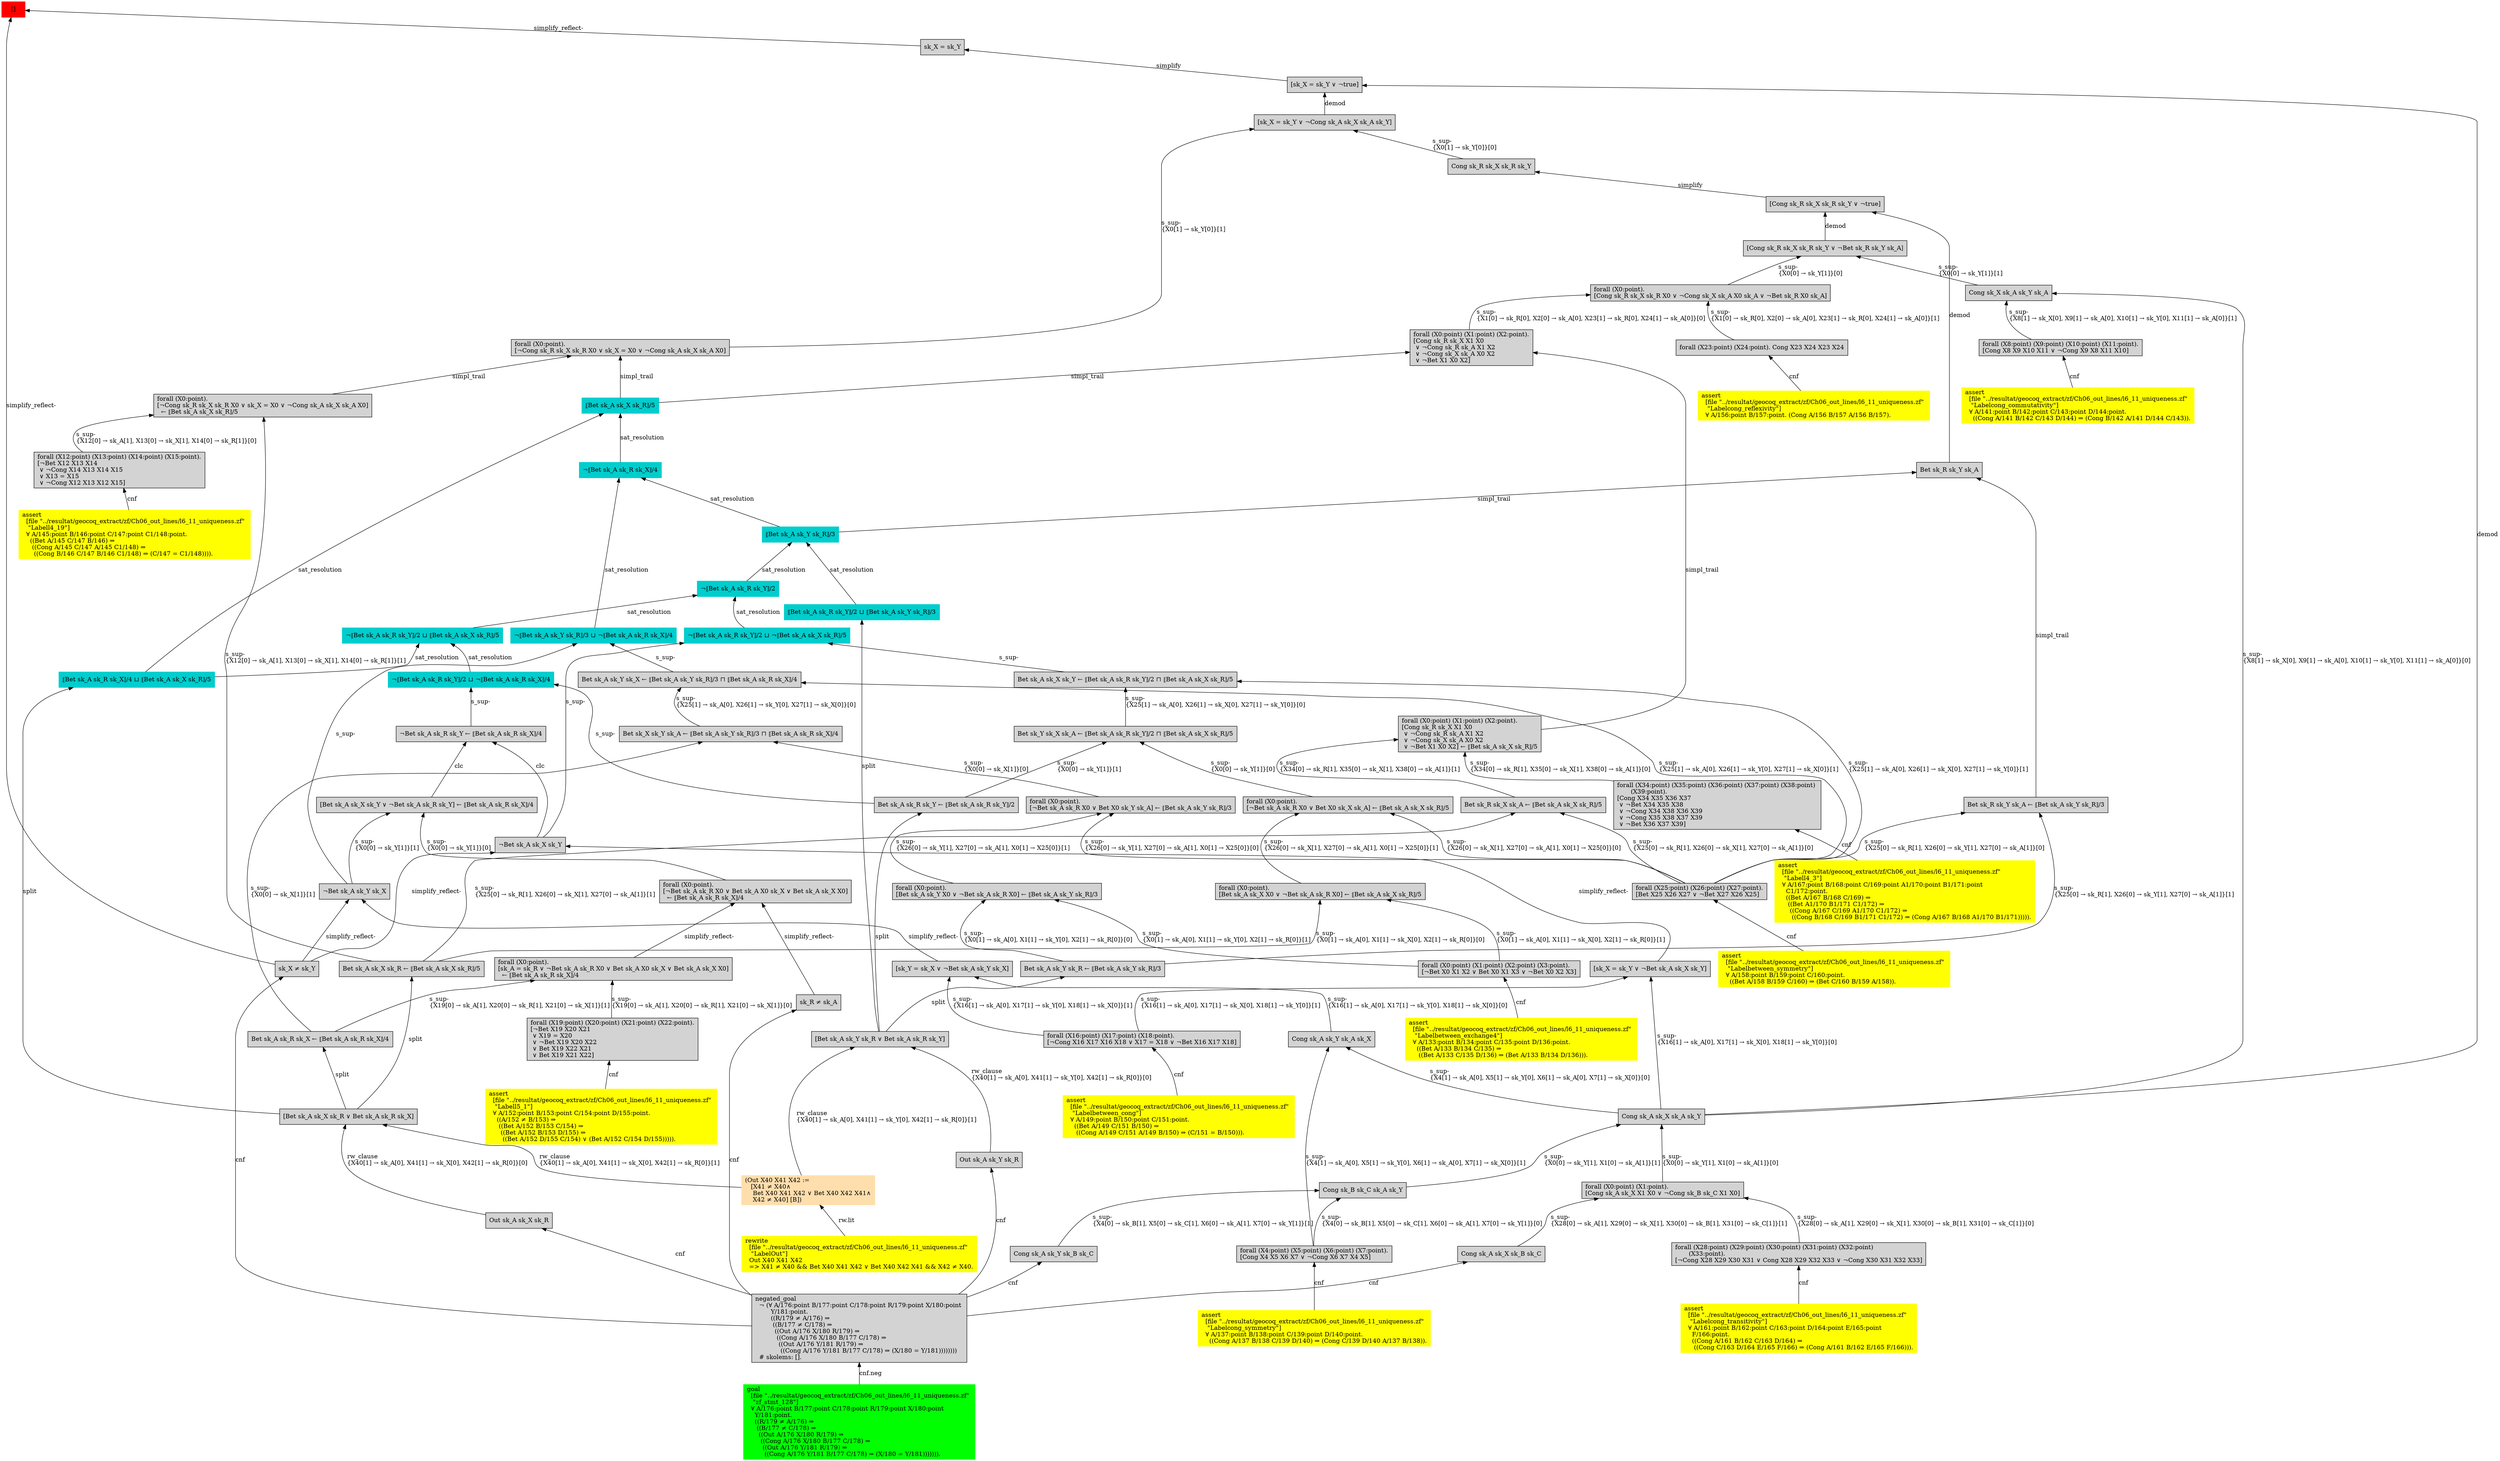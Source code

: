 digraph "unsat_graph" {
  vertex_0 [color=red, label="[]", shape=box, style=filled];
  vertex_0 -> vertex_1 [label="simplify_reflect-", dir="back"];
  vertex_1 [shape=box, label="sk_X ≠ sk_Y\l", style=filled];
  vertex_1 -> vertex_2 [label="cnf", dir="back"];
  vertex_2 [shape=box, label="negated_goal\l  ¬ (∀ A/176:point B/177:point C/178:point R/179:point X/180:point \l        Y/181:point.\l        ((R/179 ≠ A/176) ⇒\l         ((B/177 ≠ C/178) ⇒\l          ((Out A/176 X/180 R/179) ⇒\l           ((Cong A/176 X/180 B/177 C/178) ⇒\l            ((Out A/176 Y/181 R/179) ⇒\l             ((Cong A/176 Y/181 B/177 C/178) ⇒ (X/180 = Y/181))))))))\l  # skolems: [].\l", style=filled];
  vertex_2 -> vertex_3 [label="cnf.neg", dir="back"];
  vertex_3 [color=green, shape=box, label="goal\l  [file \"../resultat/geocoq_extract/zf/Ch06_out_lines/l6_11_uniqueness.zf\" \l   \"zf_stmt_128\"]\l  ∀ A/176:point B/177:point C/178:point R/179:point X/180:point \l    Y/181:point.\l    ((R/179 ≠ A/176) ⇒\l     ((B/177 ≠ C/178) ⇒\l      ((Out A/176 X/180 R/179) ⇒\l       ((Cong A/176 X/180 B/177 C/178) ⇒\l        ((Out A/176 Y/181 R/179) ⇒\l         ((Cong A/176 Y/181 B/177 C/178) ⇒ (X/180 = Y/181))))))).\l", style=filled];
  vertex_0 -> vertex_4 [label="simplify_reflect-", dir="back"];
  vertex_4 [shape=box, label="sk_X = sk_Y\l", style=filled];
  vertex_4 -> vertex_5 [label="simplify", dir="back"];
  vertex_5 [shape=box, label="[sk_X = sk_Y ∨ ¬true]\l", style=filled];
  vertex_5 -> vertex_6 [label="demod", dir="back"];
  vertex_6 [shape=box, label="Cong sk_A sk_X sk_A sk_Y\l", style=filled];
  vertex_6 -> vertex_7 [label="s_sup-\l\{X0[0] → sk_Y[1], X1[0] → sk_A[1]\}[0]\l", dir="back"];
  vertex_7 [shape=box, label="forall (X0:point) (X1:point).\l[Cong sk_A sk_X X1 X0 ∨ ¬Cong sk_B sk_C X1 X0]\l", style=filled];
  vertex_7 -> vertex_8 [label="s_sup-\l\{X28[0] → sk_A[1], X29[0] → sk_X[1], X30[0] → sk_B[1], X31[0] → sk_C[1]\}[0]\l", dir="back"];
  vertex_8 [shape=box, label="forall (X28:point) (X29:point) (X30:point) (X31:point) (X32:point) \l       (X33:point).\l[¬Cong X28 X29 X30 X31 ∨ Cong X28 X29 X32 X33 ∨ ¬Cong X30 X31 X32 X33]\l", style=filled];
  vertex_8 -> vertex_9 [label="cnf", dir="back"];
  vertex_9 [color=yellow, shape=box, label="assert\l  [file \"../resultat/geocoq_extract/zf/Ch06_out_lines/l6_11_uniqueness.zf\" \l   \"Labelcong_transitivity\"]\l  ∀ A/161:point B/162:point C/163:point D/164:point E/165:point \l    F/166:point.\l    ((Cong A/161 B/162 C/163 D/164) ⇒\l     ((Cong C/163 D/164 E/165 F/166) ⇒ (Cong A/161 B/162 E/165 F/166))).\l", style=filled];
  vertex_7 -> vertex_10 [label="s_sup-\l\{X28[0] → sk_A[1], X29[0] → sk_X[1], X30[0] → sk_B[1], X31[0] → sk_C[1]\}[1]\l", dir="back"];
  vertex_10 [shape=box, label="Cong sk_A sk_X sk_B sk_C\l", style=filled];
  vertex_10 -> vertex_2 [label="cnf", dir="back"];
  vertex_6 -> vertex_11 [label="s_sup-\l\{X0[0] → sk_Y[1], X1[0] → sk_A[1]\}[1]\l", dir="back"];
  vertex_11 [shape=box, label="Cong sk_B sk_C sk_A sk_Y\l", style=filled];
  vertex_11 -> vertex_12 [label="s_sup-\l\{X4[0] → sk_B[1], X5[0] → sk_C[1], X6[0] → sk_A[1], X7[0] → sk_Y[1]\}[0]\l", dir="back"];
  vertex_12 [shape=box, label="forall (X4:point) (X5:point) (X6:point) (X7:point).\l[Cong X4 X5 X6 X7 ∨ ¬Cong X6 X7 X4 X5]\l", style=filled];
  vertex_12 -> vertex_13 [label="cnf", dir="back"];
  vertex_13 [color=yellow, shape=box, label="assert\l  [file \"../resultat/geocoq_extract/zf/Ch06_out_lines/l6_11_uniqueness.zf\" \l   \"Labelcong_symmetry\"]\l  ∀ A/137:point B/138:point C/139:point D/140:point.\l    ((Cong A/137 B/138 C/139 D/140) ⇒ (Cong C/139 D/140 A/137 B/138)).\l", style=filled];
  vertex_11 -> vertex_14 [label="s_sup-\l\{X4[0] → sk_B[1], X5[0] → sk_C[1], X6[0] → sk_A[1], X7[0] → sk_Y[1]\}[1]\l", dir="back"];
  vertex_14 [shape=box, label="Cong sk_A sk_Y sk_B sk_C\l", style=filled];
  vertex_14 -> vertex_2 [label="cnf", dir="back"];
  vertex_5 -> vertex_15 [label="demod", dir="back"];
  vertex_15 [shape=box, label="[sk_X = sk_Y ∨ ¬Cong sk_A sk_X sk_A sk_Y]\l", style=filled];
  vertex_15 -> vertex_16 [label="s_sup-\l\{X0[1] → sk_Y[0]\}[1]\l", dir="back"];
  vertex_16 [shape=box, label="forall (X0:point).\l[¬Cong sk_R sk_X sk_R X0 ∨ sk_X = X0 ∨ ¬Cong sk_A sk_X sk_A X0]\l", style=filled];
  vertex_16 -> vertex_17 [label="simpl_trail", dir="back"];
  vertex_17 [color=cyan3, shape=box, label="⟦Bet sk_A sk_X sk_R⟧/5\l", style=filled];
  vertex_17 -> vertex_18 [label="sat_resolution", dir="back"];
  vertex_18 [color=cyan3, shape=box, label="¬⟦Bet sk_A sk_R sk_X⟧/4\l", style=filled];
  vertex_18 -> vertex_19 [label="sat_resolution", dir="back"];
  vertex_19 [color=cyan3, shape=box, label="⟦Bet sk_A sk_Y sk_R⟧/3\l", style=filled];
  vertex_19 -> vertex_20 [label="sat_resolution", dir="back"];
  vertex_20 [color=cyan3, shape=box, label="¬⟦Bet sk_A sk_R sk_Y⟧/2\l", style=filled];
  vertex_20 -> vertex_21 [label="sat_resolution", dir="back"];
  vertex_21 [color=cyan3, shape=box, label="¬⟦Bet sk_A sk_R sk_Y⟧/2 ⊔ ¬⟦Bet sk_A sk_X sk_R⟧/5\l", style=filled];
  vertex_21 -> vertex_22 [label="s_sup-\l", dir="back"];
  vertex_22 [shape=box, label="¬Bet sk_A sk_X sk_Y\l", style=filled];
  vertex_22 -> vertex_1 [label="simplify_reflect-", dir="back"];
  vertex_22 -> vertex_23 [label="simplify_reflect-", dir="back"];
  vertex_23 [shape=box, label="[sk_X = sk_Y ∨ ¬Bet sk_A sk_X sk_Y]\l", style=filled];
  vertex_23 -> vertex_24 [label="s_sup-\l\{X16[1] → sk_A[0], X17[1] → sk_X[0], X18[1] → sk_Y[0]\}[1]\l", dir="back"];
  vertex_24 [shape=box, label="forall (X16:point) (X17:point) (X18:point).\l[¬Cong X16 X17 X16 X18 ∨ X17 = X18 ∨ ¬Bet X16 X17 X18]\l", style=filled];
  vertex_24 -> vertex_25 [label="cnf", dir="back"];
  vertex_25 [color=yellow, shape=box, label="assert\l  [file \"../resultat/geocoq_extract/zf/Ch06_out_lines/l6_11_uniqueness.zf\" \l   \"Labelbetween_cong\"]\l  ∀ A/149:point B/150:point C/151:point.\l    ((Bet A/149 C/151 B/150) ⇒\l     ((Cong A/149 C/151 A/149 B/150) ⇒ (C/151 = B/150))).\l", style=filled];
  vertex_23 -> vertex_6 [label="s_sup-\l\{X16[1] → sk_A[0], X17[1] → sk_X[0], X18[1] → sk_Y[0]\}[0]\l", dir="back"];
  vertex_21 -> vertex_26 [label="s_sup-\l", dir="back"];
  vertex_26 [shape=box, label="Bet sk_A sk_X sk_Y ← ⟦Bet sk_A sk_R sk_Y⟧/2 ⊓ ⟦Bet sk_A sk_X sk_R⟧/5\l", style=filled];
  vertex_26 -> vertex_27 [label="s_sup-\l\{X25[1] → sk_A[0], X26[1] → sk_X[0], X27[1] → sk_Y[0]\}[1]\l", dir="back"];
  vertex_27 [shape=box, label="forall (X25:point) (X26:point) (X27:point).\l[Bet X25 X26 X27 ∨ ¬Bet X27 X26 X25]\l", style=filled];
  vertex_27 -> vertex_28 [label="cnf", dir="back"];
  vertex_28 [color=yellow, shape=box, label="assert\l  [file \"../resultat/geocoq_extract/zf/Ch06_out_lines/l6_11_uniqueness.zf\" \l   \"Labelbetween_symmetry\"]\l  ∀ A/158:point B/159:point C/160:point.\l    ((Bet A/158 B/159 C/160) ⇒ (Bet C/160 B/159 A/158)).\l", style=filled];
  vertex_26 -> vertex_29 [label="s_sup-\l\{X25[1] → sk_A[0], X26[1] → sk_X[0], X27[1] → sk_Y[0]\}[0]\l", dir="back"];
  vertex_29 [shape=box, label="Bet sk_Y sk_X sk_A ← ⟦Bet sk_A sk_R sk_Y⟧/2 ⊓ ⟦Bet sk_A sk_X sk_R⟧/5\l", style=filled];
  vertex_29 -> vertex_30 [label="s_sup-\l\{X0[0] → sk_Y[1]\}[0]\l", dir="back"];
  vertex_30 [shape=box, label="forall (X0:point).\l[¬Bet sk_A sk_R X0 ∨ Bet X0 sk_X sk_A] ← ⟦Bet sk_A sk_X sk_R⟧/5\l", style=filled];
  vertex_30 -> vertex_27 [label="s_sup-\l\{X26[0] → sk_X[1], X27[0] → sk_A[1], X0[1] → X25[0]\}[0]\l", dir="back"];
  vertex_30 -> vertex_31 [label="s_sup-\l\{X26[0] → sk_X[1], X27[0] → sk_A[1], X0[1] → X25[0]\}[1]\l", dir="back"];
  vertex_31 [shape=box, label="forall (X0:point).\l[Bet sk_A sk_X X0 ∨ ¬Bet sk_A sk_R X0] ← ⟦Bet sk_A sk_X sk_R⟧/5\l", style=filled];
  vertex_31 -> vertex_32 [label="s_sup-\l\{X0[1] → sk_A[0], X1[1] → sk_X[0], X2[1] → sk_R[0]\}[1]\l", dir="back"];
  vertex_32 [shape=box, label="forall (X0:point) (X1:point) (X2:point) (X3:point).\l[¬Bet X0 X1 X2 ∨ Bet X0 X1 X3 ∨ ¬Bet X0 X2 X3]\l", style=filled];
  vertex_32 -> vertex_33 [label="cnf", dir="back"];
  vertex_33 [color=yellow, shape=box, label="assert\l  [file \"../resultat/geocoq_extract/zf/Ch06_out_lines/l6_11_uniqueness.zf\" \l   \"Labelbetween_exchange4\"]\l  ∀ A/133:point B/134:point C/135:point D/136:point.\l    ((Bet A/133 B/134 C/135) ⇒\l     ((Bet A/133 C/135 D/136) ⇒ (Bet A/133 B/134 D/136))).\l", style=filled];
  vertex_31 -> vertex_34 [label="s_sup-\l\{X0[1] → sk_A[0], X1[1] → sk_X[0], X2[1] → sk_R[0]\}[0]\l", dir="back"];
  vertex_34 [shape=box, label="Bet sk_A sk_X sk_R ← ⟦Bet sk_A sk_X sk_R⟧/5\l", style=filled];
  vertex_34 -> vertex_35 [label="split", dir="back"];
  vertex_35 [shape=box, label="[Bet sk_A sk_X sk_R ∨ Bet sk_A sk_R sk_X]\l", style=filled];
  vertex_35 -> vertex_36 [label="rw_clause\l\{X40[1] → sk_A[0], X41[1] → sk_X[0], X42[1] → sk_R[0]\}[1]\l", dir="back"];
  vertex_36 [color=navajowhite, shape=box, label="(Out X40 X41 X42 :=\l   [X41 ≠ X40∧\l    Bet X40 X41 X42 ∨ Bet X40 X42 X41∧\l    X42 ≠ X40] [B])\l", style=filled];
  vertex_36 -> vertex_37 [label="rw.lit", dir="back"];
  vertex_37 [color=yellow, shape=box, label="rewrite\l  [file \"../resultat/geocoq_extract/zf/Ch06_out_lines/l6_11_uniqueness.zf\" \l   \"LabelOut\"]\l  Out X40 X41 X42\l  =\> X41 ≠ X40 && Bet X40 X41 X42 ∨ Bet X40 X42 X41 && X42 ≠ X40.\l", style=filled];
  vertex_35 -> vertex_38 [label="rw_clause\l\{X40[1] → sk_A[0], X41[1] → sk_X[0], X42[1] → sk_R[0]\}[0]\l", dir="back"];
  vertex_38 [shape=box, label="Out sk_A sk_X sk_R\l", style=filled];
  vertex_38 -> vertex_2 [label="cnf", dir="back"];
  vertex_29 -> vertex_39 [label="s_sup-\l\{X0[0] → sk_Y[1]\}[1]\l", dir="back"];
  vertex_39 [shape=box, label="Bet sk_A sk_R sk_Y ← ⟦Bet sk_A sk_R sk_Y⟧/2\l", style=filled];
  vertex_39 -> vertex_40 [label="split", dir="back"];
  vertex_40 [shape=box, label="[Bet sk_A sk_Y sk_R ∨ Bet sk_A sk_R sk_Y]\l", style=filled];
  vertex_40 -> vertex_36 [label="rw_clause\l\{X40[1] → sk_A[0], X41[1] → sk_Y[0], X42[1] → sk_R[0]\}[1]\l", dir="back"];
  vertex_40 -> vertex_41 [label="rw_clause\l\{X40[1] → sk_A[0], X41[1] → sk_Y[0], X42[1] → sk_R[0]\}[0]\l", dir="back"];
  vertex_41 [shape=box, label="Out sk_A sk_Y sk_R\l", style=filled];
  vertex_41 -> vertex_2 [label="cnf", dir="back"];
  vertex_20 -> vertex_42 [label="sat_resolution", dir="back"];
  vertex_42 [color=cyan3, shape=box, label="¬⟦Bet sk_A sk_R sk_Y⟧/2 ⊔ ⟦Bet sk_A sk_X sk_R⟧/5\l", style=filled];
  vertex_42 -> vertex_43 [label="sat_resolution", dir="back"];
  vertex_43 [color=cyan3, shape=box, label="¬⟦Bet sk_A sk_R sk_Y⟧/2 ⊔ ¬⟦Bet sk_A sk_R sk_X⟧/4\l", style=filled];
  vertex_43 -> vertex_44 [label="s_sup-\l", dir="back"];
  vertex_44 [shape=box, label="¬Bet sk_A sk_R sk_Y ← ⟦Bet sk_A sk_R sk_X⟧/4\l", style=filled];
  vertex_44 -> vertex_22 [label="clc", dir="back"];
  vertex_44 -> vertex_45 [label="clc", dir="back"];
  vertex_45 [shape=box, label="[Bet sk_A sk_X sk_Y ∨ ¬Bet sk_A sk_R sk_Y] ← ⟦Bet sk_A sk_R sk_X⟧/4\l", style=filled];
  vertex_45 -> vertex_46 [label="s_sup-\l\{X0[0] → sk_Y[1]\}[1]\l", dir="back"];
  vertex_46 [shape=box, label="¬Bet sk_A sk_Y sk_X\l", style=filled];
  vertex_46 -> vertex_1 [label="simplify_reflect-", dir="back"];
  vertex_46 -> vertex_47 [label="simplify_reflect-", dir="back"];
  vertex_47 [shape=box, label="[sk_Y = sk_X ∨ ¬Bet sk_A sk_Y sk_X]\l", style=filled];
  vertex_47 -> vertex_24 [label="s_sup-\l\{X16[1] → sk_A[0], X17[1] → sk_Y[0], X18[1] → sk_X[0]\}[1]\l", dir="back"];
  vertex_47 -> vertex_48 [label="s_sup-\l\{X16[1] → sk_A[0], X17[1] → sk_Y[0], X18[1] → sk_X[0]\}[0]\l", dir="back"];
  vertex_48 [shape=box, label="Cong sk_A sk_Y sk_A sk_X\l", style=filled];
  vertex_48 -> vertex_12 [label="s_sup-\l\{X4[1] → sk_A[0], X5[1] → sk_Y[0], X6[1] → sk_A[0], X7[1] → sk_X[0]\}[1]\l", dir="back"];
  vertex_48 -> vertex_6 [label="s_sup-\l\{X4[1] → sk_A[0], X5[1] → sk_Y[0], X6[1] → sk_A[0], X7[1] → sk_X[0]\}[0]\l", dir="back"];
  vertex_45 -> vertex_49 [label="s_sup-\l\{X0[0] → sk_Y[1]\}[0]\l", dir="back"];
  vertex_49 [shape=box, label="forall (X0:point).\l[¬Bet sk_A sk_R X0 ∨ Bet sk_A X0 sk_X ∨ Bet sk_A sk_X X0]\l  ← ⟦Bet sk_A sk_R sk_X⟧/4\l", style=filled];
  vertex_49 -> vertex_50 [label="simplify_reflect-", dir="back"];
  vertex_50 [shape=box, label="sk_R ≠ sk_A\l", style=filled];
  vertex_50 -> vertex_2 [label="cnf", dir="back"];
  vertex_49 -> vertex_51 [label="simplify_reflect-", dir="back"];
  vertex_51 [shape=box, label="forall (X0:point).\l[sk_A = sk_R ∨ ¬Bet sk_A sk_R X0 ∨ Bet sk_A X0 sk_X ∨ Bet sk_A sk_X X0]\l  ← ⟦Bet sk_A sk_R sk_X⟧/4\l", style=filled];
  vertex_51 -> vertex_52 [label="s_sup-\l\{X19[0] → sk_A[1], X20[0] → sk_R[1], X21[0] → sk_X[1]\}[0]\l", dir="back"];
  vertex_52 [shape=box, label="forall (X19:point) (X20:point) (X21:point) (X22:point).\l[¬Bet X19 X20 X21\l ∨ X19 = X20\l ∨ ¬Bet X19 X20 X22\l ∨ Bet X19 X22 X21\l ∨ Bet X19 X21 X22]\l", style=filled];
  vertex_52 -> vertex_53 [label="cnf", dir="back"];
  vertex_53 [color=yellow, shape=box, label="assert\l  [file \"../resultat/geocoq_extract/zf/Ch06_out_lines/l6_11_uniqueness.zf\" \l   \"Labell5_1\"]\l  ∀ A/152:point B/153:point C/154:point D/155:point.\l    ((A/152 ≠ B/153) ⇒\l     ((Bet A/152 B/153 C/154) ⇒\l      ((Bet A/152 B/153 D/155) ⇒\l       ((Bet A/152 D/155 C/154) ∨ (Bet A/152 C/154 D/155))))).\l", style=filled];
  vertex_51 -> vertex_54 [label="s_sup-\l\{X19[0] → sk_A[1], X20[0] → sk_R[1], X21[0] → sk_X[1]\}[1]\l", dir="back"];
  vertex_54 [shape=box, label="Bet sk_A sk_R sk_X ← ⟦Bet sk_A sk_R sk_X⟧/4\l", style=filled];
  vertex_54 -> vertex_35 [label="split", dir="back"];
  vertex_43 -> vertex_39 [label="s_sup-\l", dir="back"];
  vertex_42 -> vertex_55 [label="sat_resolution", dir="back"];
  vertex_55 [color=cyan3, shape=box, label="⟦Bet sk_A sk_R sk_X⟧/4 ⊔ ⟦Bet sk_A sk_X sk_R⟧/5\l", style=filled];
  vertex_55 -> vertex_35 [label="split", dir="back"];
  vertex_19 -> vertex_56 [label="sat_resolution", dir="back"];
  vertex_56 [color=cyan3, shape=box, label="⟦Bet sk_A sk_R sk_Y⟧/2 ⊔ ⟦Bet sk_A sk_Y sk_R⟧/3\l", style=filled];
  vertex_56 -> vertex_40 [label="split", dir="back"];
  vertex_18 -> vertex_57 [label="sat_resolution", dir="back"];
  vertex_57 [color=cyan3, shape=box, label="¬⟦Bet sk_A sk_Y sk_R⟧/3 ⊔ ¬⟦Bet sk_A sk_R sk_X⟧/4\l", style=filled];
  vertex_57 -> vertex_46 [label="s_sup-\l", dir="back"];
  vertex_57 -> vertex_58 [label="s_sup-\l", dir="back"];
  vertex_58 [shape=box, label="Bet sk_A sk_Y sk_X ← ⟦Bet sk_A sk_Y sk_R⟧/3 ⊓ ⟦Bet sk_A sk_R sk_X⟧/4\l", style=filled];
  vertex_58 -> vertex_27 [label="s_sup-\l\{X25[1] → sk_A[0], X26[1] → sk_Y[0], X27[1] → sk_X[0]\}[1]\l", dir="back"];
  vertex_58 -> vertex_59 [label="s_sup-\l\{X25[1] → sk_A[0], X26[1] → sk_Y[0], X27[1] → sk_X[0]\}[0]\l", dir="back"];
  vertex_59 [shape=box, label="Bet sk_X sk_Y sk_A ← ⟦Bet sk_A sk_Y sk_R⟧/3 ⊓ ⟦Bet sk_A sk_R sk_X⟧/4\l", style=filled];
  vertex_59 -> vertex_60 [label="s_sup-\l\{X0[0] → sk_X[1]\}[0]\l", dir="back"];
  vertex_60 [shape=box, label="forall (X0:point).\l[¬Bet sk_A sk_R X0 ∨ Bet X0 sk_Y sk_A] ← ⟦Bet sk_A sk_Y sk_R⟧/3\l", style=filled];
  vertex_60 -> vertex_27 [label="s_sup-\l\{X26[0] → sk_Y[1], X27[0] → sk_A[1], X0[1] → X25[0]\}[0]\l", dir="back"];
  vertex_60 -> vertex_61 [label="s_sup-\l\{X26[0] → sk_Y[1], X27[0] → sk_A[1], X0[1] → X25[0]\}[1]\l", dir="back"];
  vertex_61 [shape=box, label="forall (X0:point).\l[Bet sk_A sk_Y X0 ∨ ¬Bet sk_A sk_R X0] ← ⟦Bet sk_A sk_Y sk_R⟧/3\l", style=filled];
  vertex_61 -> vertex_32 [label="s_sup-\l\{X0[1] → sk_A[0], X1[1] → sk_Y[0], X2[1] → sk_R[0]\}[1]\l", dir="back"];
  vertex_61 -> vertex_62 [label="s_sup-\l\{X0[1] → sk_A[0], X1[1] → sk_Y[0], X2[1] → sk_R[0]\}[0]\l", dir="back"];
  vertex_62 [shape=box, label="Bet sk_A sk_Y sk_R ← ⟦Bet sk_A sk_Y sk_R⟧/3\l", style=filled];
  vertex_62 -> vertex_40 [label="split", dir="back"];
  vertex_59 -> vertex_54 [label="s_sup-\l\{X0[0] → sk_X[1]\}[1]\l", dir="back"];
  vertex_17 -> vertex_55 [label="sat_resolution", dir="back"];
  vertex_16 -> vertex_63 [label="simpl_trail", dir="back"];
  vertex_63 [shape=box, label="forall (X0:point).\l[¬Cong sk_R sk_X sk_R X0 ∨ sk_X = X0 ∨ ¬Cong sk_A sk_X sk_A X0]\l  ← ⟦Bet sk_A sk_X sk_R⟧/5\l", style=filled];
  vertex_63 -> vertex_64 [label="s_sup-\l\{X12[0] → sk_A[1], X13[0] → sk_X[1], X14[0] → sk_R[1]\}[0]\l", dir="back"];
  vertex_64 [shape=box, label="forall (X12:point) (X13:point) (X14:point) (X15:point).\l[¬Bet X12 X13 X14\l ∨ ¬Cong X14 X13 X14 X15\l ∨ X13 = X15\l ∨ ¬Cong X12 X13 X12 X15]\l", style=filled];
  vertex_64 -> vertex_65 [label="cnf", dir="back"];
  vertex_65 [color=yellow, shape=box, label="assert\l  [file \"../resultat/geocoq_extract/zf/Ch06_out_lines/l6_11_uniqueness.zf\" \l   \"Labell4_19\"]\l  ∀ A/145:point B/146:point C/147:point C1/148:point.\l    ((Bet A/145 C/147 B/146) ⇒\l     ((Cong A/145 C/147 A/145 C1/148) ⇒\l      ((Cong B/146 C/147 B/146 C1/148) ⇒ (C/147 = C1/148)))).\l", style=filled];
  vertex_63 -> vertex_34 [label="s_sup-\l\{X12[0] → sk_A[1], X13[0] → sk_X[1], X14[0] → sk_R[1]\}[1]\l", dir="back"];
  vertex_15 -> vertex_66 [label="s_sup-\l\{X0[1] → sk_Y[0]\}[0]\l", dir="back"];
  vertex_66 [shape=box, label="Cong sk_R sk_X sk_R sk_Y\l", style=filled];
  vertex_66 -> vertex_67 [label="simplify", dir="back"];
  vertex_67 [shape=box, label="[Cong sk_R sk_X sk_R sk_Y ∨ ¬true]\l", style=filled];
  vertex_67 -> vertex_68 [label="demod", dir="back"];
  vertex_68 [shape=box, label="Bet sk_R sk_Y sk_A\l", style=filled];
  vertex_68 -> vertex_19 [label="simpl_trail", dir="back"];
  vertex_68 -> vertex_69 [label="simpl_trail", dir="back"];
  vertex_69 [shape=box, label="Bet sk_R sk_Y sk_A ← ⟦Bet sk_A sk_Y sk_R⟧/3\l", style=filled];
  vertex_69 -> vertex_27 [label="s_sup-\l\{X25[0] → sk_R[1], X26[0] → sk_Y[1], X27[0] → sk_A[1]\}[0]\l", dir="back"];
  vertex_69 -> vertex_62 [label="s_sup-\l\{X25[0] → sk_R[1], X26[0] → sk_Y[1], X27[0] → sk_A[1]\}[1]\l", dir="back"];
  vertex_67 -> vertex_70 [label="demod", dir="back"];
  vertex_70 [shape=box, label="[Cong sk_R sk_X sk_R sk_Y ∨ ¬Bet sk_R sk_Y sk_A]\l", style=filled];
  vertex_70 -> vertex_71 [label="s_sup-\l\{X0[0] → sk_Y[1]\}[0]\l", dir="back"];
  vertex_71 [shape=box, label="forall (X0:point).\l[Cong sk_R sk_X sk_R X0 ∨ ¬Cong sk_X sk_A X0 sk_A ∨ ¬Bet sk_R X0 sk_A]\l", style=filled];
  vertex_71 -> vertex_72 [label="s_sup-\l\{X1[0] → sk_R[0], X2[0] → sk_A[0], X23[1] → sk_R[0], X24[1] → sk_A[0]\}[0]\l", dir="back"];
  vertex_72 [shape=box, label="forall (X0:point) (X1:point) (X2:point).\l[Cong sk_R sk_X X1 X0\l ∨ ¬Cong sk_R sk_A X1 X2\l ∨ ¬Cong sk_X sk_A X0 X2\l ∨ ¬Bet X1 X0 X2]\l", style=filled];
  vertex_72 -> vertex_17 [label="simpl_trail", dir="back"];
  vertex_72 -> vertex_73 [label="simpl_trail", dir="back"];
  vertex_73 [shape=box, label="forall (X0:point) (X1:point) (X2:point).\l[Cong sk_R sk_X X1 X0\l ∨ ¬Cong sk_R sk_A X1 X2\l ∨ ¬Cong sk_X sk_A X0 X2\l ∨ ¬Bet X1 X0 X2] ← ⟦Bet sk_A sk_X sk_R⟧/5\l", style=filled];
  vertex_73 -> vertex_74 [label="s_sup-\l\{X34[0] → sk_R[1], X35[0] → sk_X[1], X38[0] → sk_A[1]\}[0]\l", dir="back"];
  vertex_74 [shape=box, label="forall (X34:point) (X35:point) (X36:point) (X37:point) (X38:point) \l       (X39:point).\l[Cong X34 X35 X36 X37\l ∨ ¬Bet X34 X35 X38\l ∨ ¬Cong X34 X38 X36 X39\l ∨ ¬Cong X35 X38 X37 X39\l ∨ ¬Bet X36 X37 X39]\l", style=filled];
  vertex_74 -> vertex_75 [label="cnf", dir="back"];
  vertex_75 [color=yellow, shape=box, label="assert\l  [file \"../resultat/geocoq_extract/zf/Ch06_out_lines/l6_11_uniqueness.zf\" \l   \"Labell4_3\"]\l  ∀ A/167:point B/168:point C/169:point A1/170:point B1/171:point \l    C1/172:point.\l    ((Bet A/167 B/168 C/169) ⇒\l     ((Bet A1/170 B1/171 C1/172) ⇒\l      ((Cong A/167 C/169 A1/170 C1/172) ⇒\l       ((Cong B/168 C/169 B1/171 C1/172) ⇒ (Cong A/167 B/168 A1/170 B1/171))))).\l", style=filled];
  vertex_73 -> vertex_76 [label="s_sup-\l\{X34[0] → sk_R[1], X35[0] → sk_X[1], X38[0] → sk_A[1]\}[1]\l", dir="back"];
  vertex_76 [shape=box, label="Bet sk_R sk_X sk_A ← ⟦Bet sk_A sk_X sk_R⟧/5\l", style=filled];
  vertex_76 -> vertex_27 [label="s_sup-\l\{X25[0] → sk_R[1], X26[0] → sk_X[1], X27[0] → sk_A[1]\}[0]\l", dir="back"];
  vertex_76 -> vertex_34 [label="s_sup-\l\{X25[0] → sk_R[1], X26[0] → sk_X[1], X27[0] → sk_A[1]\}[1]\l", dir="back"];
  vertex_71 -> vertex_77 [label="s_sup-\l\{X1[0] → sk_R[0], X2[0] → sk_A[0], X23[1] → sk_R[0], X24[1] → sk_A[0]\}[1]\l", dir="back"];
  vertex_77 [shape=box, label="forall (X23:point) (X24:point). Cong X23 X24 X23 X24\l", style=filled];
  vertex_77 -> vertex_78 [label="cnf", dir="back"];
  vertex_78 [color=yellow, shape=box, label="assert\l  [file \"../resultat/geocoq_extract/zf/Ch06_out_lines/l6_11_uniqueness.zf\" \l   \"Labelcong_reflexivity\"]\l  ∀ A/156:point B/157:point. (Cong A/156 B/157 A/156 B/157).\l", style=filled];
  vertex_70 -> vertex_79 [label="s_sup-\l\{X0[0] → sk_Y[1]\}[1]\l", dir="back"];
  vertex_79 [shape=box, label="Cong sk_X sk_A sk_Y sk_A\l", style=filled];
  vertex_79 -> vertex_80 [label="s_sup-\l\{X8[1] → sk_X[0], X9[1] → sk_A[0], X10[1] → sk_Y[0], X11[1] → sk_A[0]\}[1]\l", dir="back"];
  vertex_80 [shape=box, label="forall (X8:point) (X9:point) (X10:point) (X11:point).\l[Cong X8 X9 X10 X11 ∨ ¬Cong X9 X8 X11 X10]\l", style=filled];
  vertex_80 -> vertex_81 [label="cnf", dir="back"];
  vertex_81 [color=yellow, shape=box, label="assert\l  [file \"../resultat/geocoq_extract/zf/Ch06_out_lines/l6_11_uniqueness.zf\" \l   \"Labelcong_commutativity\"]\l  ∀ A/141:point B/142:point C/143:point D/144:point.\l    ((Cong A/141 B/142 C/143 D/144) ⇒ (Cong B/142 A/141 D/144 C/143)).\l", style=filled];
  vertex_79 -> vertex_6 [label="s_sup-\l\{X8[1] → sk_X[0], X9[1] → sk_A[0], X10[1] → sk_Y[0], X11[1] → sk_A[0]\}[0]\l", dir="back"];
  }


